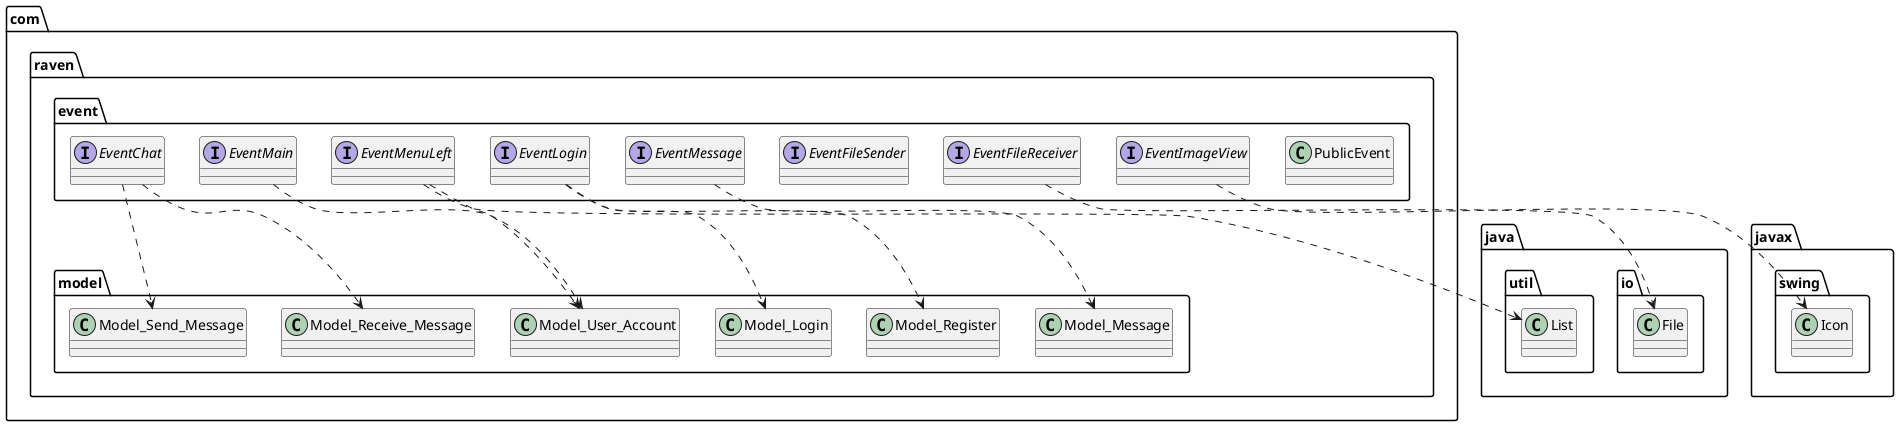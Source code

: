@startuml
class com.raven.event.PublicEvent
class com.raven.model.Model_Login
class com.raven.model.Model_Message
class com.raven.model.Model_Receive_Message
class com.raven.model.Model_Register
class com.raven.model.Model_Send_Message
class com.raven.model.Model_User_Account
class java.io.File
class java.util.List
class javax.swing.Icon
interface com.raven.event.EventChat
interface com.raven.event.EventFileReceiver
interface com.raven.event.EventFileSender
interface com.raven.event.EventImageView
interface com.raven.event.EventLogin
interface com.raven.event.EventMain
interface com.raven.event.EventMenuLeft
interface com.raven.event.EventMessage
com.raven.event.EventChat ..> com.raven.model.Model_Receive_Message
com.raven.event.EventChat ..> com.raven.model.Model_Send_Message
com.raven.event.EventFileReceiver ..> java.io.File
com.raven.event.EventImageView ..> javax.swing.Icon
com.raven.event.EventLogin ..> com.raven.model.Model_Login
com.raven.event.EventLogin ..> com.raven.model.Model_Register
com.raven.event.EventMain ..> com.raven.model.Model_User_Account
com.raven.event.EventMenuLeft ..> com.raven.model.Model_User_Account
com.raven.event.EventMenuLeft ..> java.util.List
com.raven.event.EventMessage ..> com.raven.model.Model_Message
@enduml